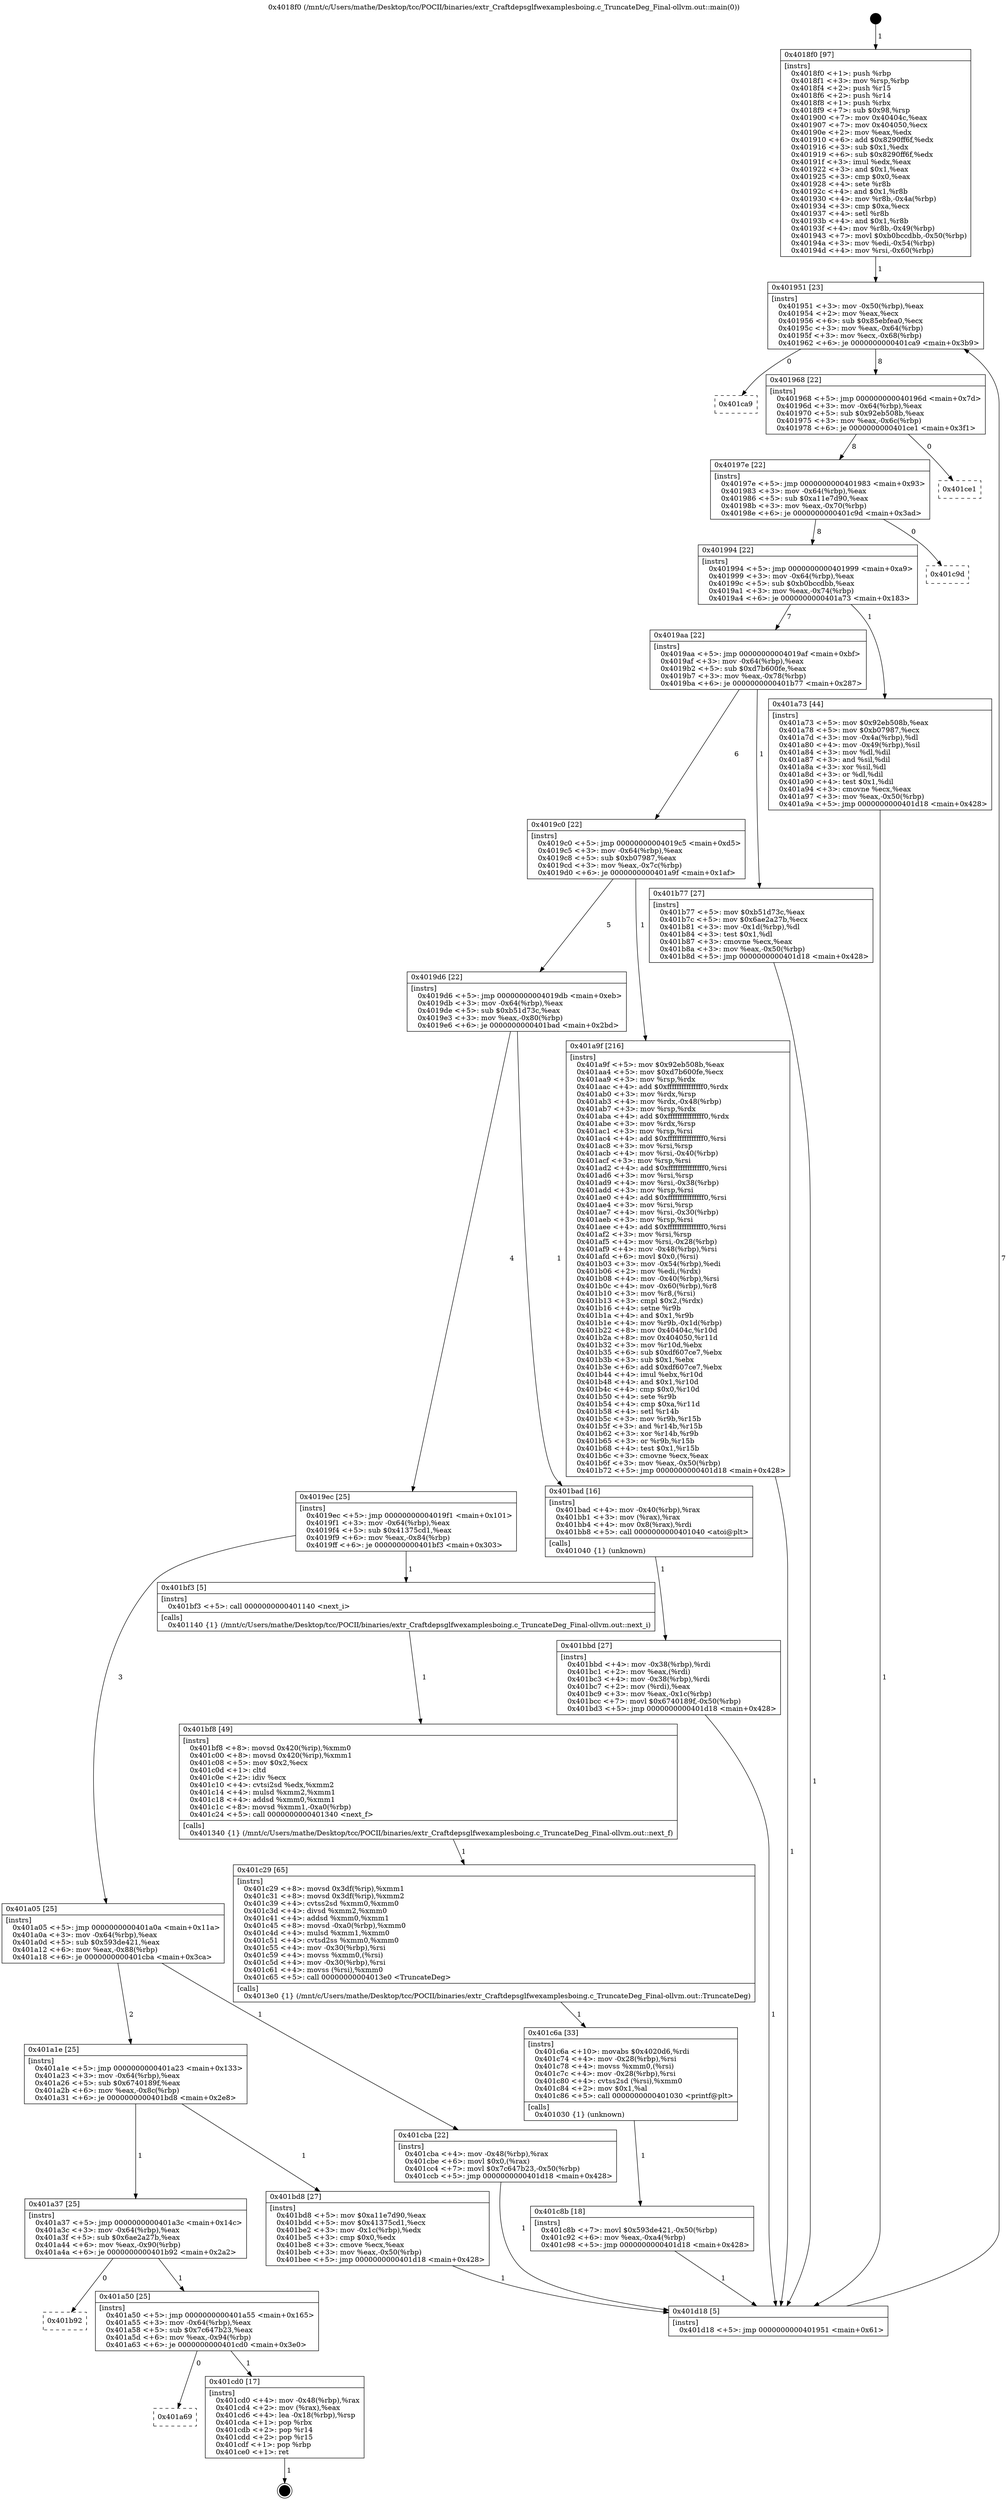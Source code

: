 digraph "0x4018f0" {
  label = "0x4018f0 (/mnt/c/Users/mathe/Desktop/tcc/POCII/binaries/extr_Craftdepsglfwexamplesboing.c_TruncateDeg_Final-ollvm.out::main(0))"
  labelloc = "t"
  node[shape=record]

  Entry [label="",width=0.3,height=0.3,shape=circle,fillcolor=black,style=filled]
  "0x401951" [label="{
     0x401951 [23]\l
     | [instrs]\l
     &nbsp;&nbsp;0x401951 \<+3\>: mov -0x50(%rbp),%eax\l
     &nbsp;&nbsp;0x401954 \<+2\>: mov %eax,%ecx\l
     &nbsp;&nbsp;0x401956 \<+6\>: sub $0x85ebfea0,%ecx\l
     &nbsp;&nbsp;0x40195c \<+3\>: mov %eax,-0x64(%rbp)\l
     &nbsp;&nbsp;0x40195f \<+3\>: mov %ecx,-0x68(%rbp)\l
     &nbsp;&nbsp;0x401962 \<+6\>: je 0000000000401ca9 \<main+0x3b9\>\l
  }"]
  "0x401ca9" [label="{
     0x401ca9\l
  }", style=dashed]
  "0x401968" [label="{
     0x401968 [22]\l
     | [instrs]\l
     &nbsp;&nbsp;0x401968 \<+5\>: jmp 000000000040196d \<main+0x7d\>\l
     &nbsp;&nbsp;0x40196d \<+3\>: mov -0x64(%rbp),%eax\l
     &nbsp;&nbsp;0x401970 \<+5\>: sub $0x92eb508b,%eax\l
     &nbsp;&nbsp;0x401975 \<+3\>: mov %eax,-0x6c(%rbp)\l
     &nbsp;&nbsp;0x401978 \<+6\>: je 0000000000401ce1 \<main+0x3f1\>\l
  }"]
  Exit [label="",width=0.3,height=0.3,shape=circle,fillcolor=black,style=filled,peripheries=2]
  "0x401ce1" [label="{
     0x401ce1\l
  }", style=dashed]
  "0x40197e" [label="{
     0x40197e [22]\l
     | [instrs]\l
     &nbsp;&nbsp;0x40197e \<+5\>: jmp 0000000000401983 \<main+0x93\>\l
     &nbsp;&nbsp;0x401983 \<+3\>: mov -0x64(%rbp),%eax\l
     &nbsp;&nbsp;0x401986 \<+5\>: sub $0xa11e7d90,%eax\l
     &nbsp;&nbsp;0x40198b \<+3\>: mov %eax,-0x70(%rbp)\l
     &nbsp;&nbsp;0x40198e \<+6\>: je 0000000000401c9d \<main+0x3ad\>\l
  }"]
  "0x401a69" [label="{
     0x401a69\l
  }", style=dashed]
  "0x401c9d" [label="{
     0x401c9d\l
  }", style=dashed]
  "0x401994" [label="{
     0x401994 [22]\l
     | [instrs]\l
     &nbsp;&nbsp;0x401994 \<+5\>: jmp 0000000000401999 \<main+0xa9\>\l
     &nbsp;&nbsp;0x401999 \<+3\>: mov -0x64(%rbp),%eax\l
     &nbsp;&nbsp;0x40199c \<+5\>: sub $0xb0bccdbb,%eax\l
     &nbsp;&nbsp;0x4019a1 \<+3\>: mov %eax,-0x74(%rbp)\l
     &nbsp;&nbsp;0x4019a4 \<+6\>: je 0000000000401a73 \<main+0x183\>\l
  }"]
  "0x401cd0" [label="{
     0x401cd0 [17]\l
     | [instrs]\l
     &nbsp;&nbsp;0x401cd0 \<+4\>: mov -0x48(%rbp),%rax\l
     &nbsp;&nbsp;0x401cd4 \<+2\>: mov (%rax),%eax\l
     &nbsp;&nbsp;0x401cd6 \<+4\>: lea -0x18(%rbp),%rsp\l
     &nbsp;&nbsp;0x401cda \<+1\>: pop %rbx\l
     &nbsp;&nbsp;0x401cdb \<+2\>: pop %r14\l
     &nbsp;&nbsp;0x401cdd \<+2\>: pop %r15\l
     &nbsp;&nbsp;0x401cdf \<+1\>: pop %rbp\l
     &nbsp;&nbsp;0x401ce0 \<+1\>: ret\l
  }"]
  "0x401a73" [label="{
     0x401a73 [44]\l
     | [instrs]\l
     &nbsp;&nbsp;0x401a73 \<+5\>: mov $0x92eb508b,%eax\l
     &nbsp;&nbsp;0x401a78 \<+5\>: mov $0xb07987,%ecx\l
     &nbsp;&nbsp;0x401a7d \<+3\>: mov -0x4a(%rbp),%dl\l
     &nbsp;&nbsp;0x401a80 \<+4\>: mov -0x49(%rbp),%sil\l
     &nbsp;&nbsp;0x401a84 \<+3\>: mov %dl,%dil\l
     &nbsp;&nbsp;0x401a87 \<+3\>: and %sil,%dil\l
     &nbsp;&nbsp;0x401a8a \<+3\>: xor %sil,%dl\l
     &nbsp;&nbsp;0x401a8d \<+3\>: or %dl,%dil\l
     &nbsp;&nbsp;0x401a90 \<+4\>: test $0x1,%dil\l
     &nbsp;&nbsp;0x401a94 \<+3\>: cmovne %ecx,%eax\l
     &nbsp;&nbsp;0x401a97 \<+3\>: mov %eax,-0x50(%rbp)\l
     &nbsp;&nbsp;0x401a9a \<+5\>: jmp 0000000000401d18 \<main+0x428\>\l
  }"]
  "0x4019aa" [label="{
     0x4019aa [22]\l
     | [instrs]\l
     &nbsp;&nbsp;0x4019aa \<+5\>: jmp 00000000004019af \<main+0xbf\>\l
     &nbsp;&nbsp;0x4019af \<+3\>: mov -0x64(%rbp),%eax\l
     &nbsp;&nbsp;0x4019b2 \<+5\>: sub $0xd7b600fe,%eax\l
     &nbsp;&nbsp;0x4019b7 \<+3\>: mov %eax,-0x78(%rbp)\l
     &nbsp;&nbsp;0x4019ba \<+6\>: je 0000000000401b77 \<main+0x287\>\l
  }"]
  "0x401d18" [label="{
     0x401d18 [5]\l
     | [instrs]\l
     &nbsp;&nbsp;0x401d18 \<+5\>: jmp 0000000000401951 \<main+0x61\>\l
  }"]
  "0x4018f0" [label="{
     0x4018f0 [97]\l
     | [instrs]\l
     &nbsp;&nbsp;0x4018f0 \<+1\>: push %rbp\l
     &nbsp;&nbsp;0x4018f1 \<+3\>: mov %rsp,%rbp\l
     &nbsp;&nbsp;0x4018f4 \<+2\>: push %r15\l
     &nbsp;&nbsp;0x4018f6 \<+2\>: push %r14\l
     &nbsp;&nbsp;0x4018f8 \<+1\>: push %rbx\l
     &nbsp;&nbsp;0x4018f9 \<+7\>: sub $0x98,%rsp\l
     &nbsp;&nbsp;0x401900 \<+7\>: mov 0x40404c,%eax\l
     &nbsp;&nbsp;0x401907 \<+7\>: mov 0x404050,%ecx\l
     &nbsp;&nbsp;0x40190e \<+2\>: mov %eax,%edx\l
     &nbsp;&nbsp;0x401910 \<+6\>: add $0x8290ff6f,%edx\l
     &nbsp;&nbsp;0x401916 \<+3\>: sub $0x1,%edx\l
     &nbsp;&nbsp;0x401919 \<+6\>: sub $0x8290ff6f,%edx\l
     &nbsp;&nbsp;0x40191f \<+3\>: imul %edx,%eax\l
     &nbsp;&nbsp;0x401922 \<+3\>: and $0x1,%eax\l
     &nbsp;&nbsp;0x401925 \<+3\>: cmp $0x0,%eax\l
     &nbsp;&nbsp;0x401928 \<+4\>: sete %r8b\l
     &nbsp;&nbsp;0x40192c \<+4\>: and $0x1,%r8b\l
     &nbsp;&nbsp;0x401930 \<+4\>: mov %r8b,-0x4a(%rbp)\l
     &nbsp;&nbsp;0x401934 \<+3\>: cmp $0xa,%ecx\l
     &nbsp;&nbsp;0x401937 \<+4\>: setl %r8b\l
     &nbsp;&nbsp;0x40193b \<+4\>: and $0x1,%r8b\l
     &nbsp;&nbsp;0x40193f \<+4\>: mov %r8b,-0x49(%rbp)\l
     &nbsp;&nbsp;0x401943 \<+7\>: movl $0xb0bccdbb,-0x50(%rbp)\l
     &nbsp;&nbsp;0x40194a \<+3\>: mov %edi,-0x54(%rbp)\l
     &nbsp;&nbsp;0x40194d \<+4\>: mov %rsi,-0x60(%rbp)\l
  }"]
  "0x401a50" [label="{
     0x401a50 [25]\l
     | [instrs]\l
     &nbsp;&nbsp;0x401a50 \<+5\>: jmp 0000000000401a55 \<main+0x165\>\l
     &nbsp;&nbsp;0x401a55 \<+3\>: mov -0x64(%rbp),%eax\l
     &nbsp;&nbsp;0x401a58 \<+5\>: sub $0x7c647b23,%eax\l
     &nbsp;&nbsp;0x401a5d \<+6\>: mov %eax,-0x94(%rbp)\l
     &nbsp;&nbsp;0x401a63 \<+6\>: je 0000000000401cd0 \<main+0x3e0\>\l
  }"]
  "0x401b77" [label="{
     0x401b77 [27]\l
     | [instrs]\l
     &nbsp;&nbsp;0x401b77 \<+5\>: mov $0xb51d73c,%eax\l
     &nbsp;&nbsp;0x401b7c \<+5\>: mov $0x6ae2a27b,%ecx\l
     &nbsp;&nbsp;0x401b81 \<+3\>: mov -0x1d(%rbp),%dl\l
     &nbsp;&nbsp;0x401b84 \<+3\>: test $0x1,%dl\l
     &nbsp;&nbsp;0x401b87 \<+3\>: cmovne %ecx,%eax\l
     &nbsp;&nbsp;0x401b8a \<+3\>: mov %eax,-0x50(%rbp)\l
     &nbsp;&nbsp;0x401b8d \<+5\>: jmp 0000000000401d18 \<main+0x428\>\l
  }"]
  "0x4019c0" [label="{
     0x4019c0 [22]\l
     | [instrs]\l
     &nbsp;&nbsp;0x4019c0 \<+5\>: jmp 00000000004019c5 \<main+0xd5\>\l
     &nbsp;&nbsp;0x4019c5 \<+3\>: mov -0x64(%rbp),%eax\l
     &nbsp;&nbsp;0x4019c8 \<+5\>: sub $0xb07987,%eax\l
     &nbsp;&nbsp;0x4019cd \<+3\>: mov %eax,-0x7c(%rbp)\l
     &nbsp;&nbsp;0x4019d0 \<+6\>: je 0000000000401a9f \<main+0x1af\>\l
  }"]
  "0x401b92" [label="{
     0x401b92\l
  }", style=dashed]
  "0x401a9f" [label="{
     0x401a9f [216]\l
     | [instrs]\l
     &nbsp;&nbsp;0x401a9f \<+5\>: mov $0x92eb508b,%eax\l
     &nbsp;&nbsp;0x401aa4 \<+5\>: mov $0xd7b600fe,%ecx\l
     &nbsp;&nbsp;0x401aa9 \<+3\>: mov %rsp,%rdx\l
     &nbsp;&nbsp;0x401aac \<+4\>: add $0xfffffffffffffff0,%rdx\l
     &nbsp;&nbsp;0x401ab0 \<+3\>: mov %rdx,%rsp\l
     &nbsp;&nbsp;0x401ab3 \<+4\>: mov %rdx,-0x48(%rbp)\l
     &nbsp;&nbsp;0x401ab7 \<+3\>: mov %rsp,%rdx\l
     &nbsp;&nbsp;0x401aba \<+4\>: add $0xfffffffffffffff0,%rdx\l
     &nbsp;&nbsp;0x401abe \<+3\>: mov %rdx,%rsp\l
     &nbsp;&nbsp;0x401ac1 \<+3\>: mov %rsp,%rsi\l
     &nbsp;&nbsp;0x401ac4 \<+4\>: add $0xfffffffffffffff0,%rsi\l
     &nbsp;&nbsp;0x401ac8 \<+3\>: mov %rsi,%rsp\l
     &nbsp;&nbsp;0x401acb \<+4\>: mov %rsi,-0x40(%rbp)\l
     &nbsp;&nbsp;0x401acf \<+3\>: mov %rsp,%rsi\l
     &nbsp;&nbsp;0x401ad2 \<+4\>: add $0xfffffffffffffff0,%rsi\l
     &nbsp;&nbsp;0x401ad6 \<+3\>: mov %rsi,%rsp\l
     &nbsp;&nbsp;0x401ad9 \<+4\>: mov %rsi,-0x38(%rbp)\l
     &nbsp;&nbsp;0x401add \<+3\>: mov %rsp,%rsi\l
     &nbsp;&nbsp;0x401ae0 \<+4\>: add $0xfffffffffffffff0,%rsi\l
     &nbsp;&nbsp;0x401ae4 \<+3\>: mov %rsi,%rsp\l
     &nbsp;&nbsp;0x401ae7 \<+4\>: mov %rsi,-0x30(%rbp)\l
     &nbsp;&nbsp;0x401aeb \<+3\>: mov %rsp,%rsi\l
     &nbsp;&nbsp;0x401aee \<+4\>: add $0xfffffffffffffff0,%rsi\l
     &nbsp;&nbsp;0x401af2 \<+3\>: mov %rsi,%rsp\l
     &nbsp;&nbsp;0x401af5 \<+4\>: mov %rsi,-0x28(%rbp)\l
     &nbsp;&nbsp;0x401af9 \<+4\>: mov -0x48(%rbp),%rsi\l
     &nbsp;&nbsp;0x401afd \<+6\>: movl $0x0,(%rsi)\l
     &nbsp;&nbsp;0x401b03 \<+3\>: mov -0x54(%rbp),%edi\l
     &nbsp;&nbsp;0x401b06 \<+2\>: mov %edi,(%rdx)\l
     &nbsp;&nbsp;0x401b08 \<+4\>: mov -0x40(%rbp),%rsi\l
     &nbsp;&nbsp;0x401b0c \<+4\>: mov -0x60(%rbp),%r8\l
     &nbsp;&nbsp;0x401b10 \<+3\>: mov %r8,(%rsi)\l
     &nbsp;&nbsp;0x401b13 \<+3\>: cmpl $0x2,(%rdx)\l
     &nbsp;&nbsp;0x401b16 \<+4\>: setne %r9b\l
     &nbsp;&nbsp;0x401b1a \<+4\>: and $0x1,%r9b\l
     &nbsp;&nbsp;0x401b1e \<+4\>: mov %r9b,-0x1d(%rbp)\l
     &nbsp;&nbsp;0x401b22 \<+8\>: mov 0x40404c,%r10d\l
     &nbsp;&nbsp;0x401b2a \<+8\>: mov 0x404050,%r11d\l
     &nbsp;&nbsp;0x401b32 \<+3\>: mov %r10d,%ebx\l
     &nbsp;&nbsp;0x401b35 \<+6\>: sub $0xdf607ce7,%ebx\l
     &nbsp;&nbsp;0x401b3b \<+3\>: sub $0x1,%ebx\l
     &nbsp;&nbsp;0x401b3e \<+6\>: add $0xdf607ce7,%ebx\l
     &nbsp;&nbsp;0x401b44 \<+4\>: imul %ebx,%r10d\l
     &nbsp;&nbsp;0x401b48 \<+4\>: and $0x1,%r10d\l
     &nbsp;&nbsp;0x401b4c \<+4\>: cmp $0x0,%r10d\l
     &nbsp;&nbsp;0x401b50 \<+4\>: sete %r9b\l
     &nbsp;&nbsp;0x401b54 \<+4\>: cmp $0xa,%r11d\l
     &nbsp;&nbsp;0x401b58 \<+4\>: setl %r14b\l
     &nbsp;&nbsp;0x401b5c \<+3\>: mov %r9b,%r15b\l
     &nbsp;&nbsp;0x401b5f \<+3\>: and %r14b,%r15b\l
     &nbsp;&nbsp;0x401b62 \<+3\>: xor %r14b,%r9b\l
     &nbsp;&nbsp;0x401b65 \<+3\>: or %r9b,%r15b\l
     &nbsp;&nbsp;0x401b68 \<+4\>: test $0x1,%r15b\l
     &nbsp;&nbsp;0x401b6c \<+3\>: cmovne %ecx,%eax\l
     &nbsp;&nbsp;0x401b6f \<+3\>: mov %eax,-0x50(%rbp)\l
     &nbsp;&nbsp;0x401b72 \<+5\>: jmp 0000000000401d18 \<main+0x428\>\l
  }"]
  "0x4019d6" [label="{
     0x4019d6 [22]\l
     | [instrs]\l
     &nbsp;&nbsp;0x4019d6 \<+5\>: jmp 00000000004019db \<main+0xeb\>\l
     &nbsp;&nbsp;0x4019db \<+3\>: mov -0x64(%rbp),%eax\l
     &nbsp;&nbsp;0x4019de \<+5\>: sub $0xb51d73c,%eax\l
     &nbsp;&nbsp;0x4019e3 \<+3\>: mov %eax,-0x80(%rbp)\l
     &nbsp;&nbsp;0x4019e6 \<+6\>: je 0000000000401bad \<main+0x2bd\>\l
  }"]
  "0x401c8b" [label="{
     0x401c8b [18]\l
     | [instrs]\l
     &nbsp;&nbsp;0x401c8b \<+7\>: movl $0x593de421,-0x50(%rbp)\l
     &nbsp;&nbsp;0x401c92 \<+6\>: mov %eax,-0xa4(%rbp)\l
     &nbsp;&nbsp;0x401c98 \<+5\>: jmp 0000000000401d18 \<main+0x428\>\l
  }"]
  "0x401bad" [label="{
     0x401bad [16]\l
     | [instrs]\l
     &nbsp;&nbsp;0x401bad \<+4\>: mov -0x40(%rbp),%rax\l
     &nbsp;&nbsp;0x401bb1 \<+3\>: mov (%rax),%rax\l
     &nbsp;&nbsp;0x401bb4 \<+4\>: mov 0x8(%rax),%rdi\l
     &nbsp;&nbsp;0x401bb8 \<+5\>: call 0000000000401040 \<atoi@plt\>\l
     | [calls]\l
     &nbsp;&nbsp;0x401040 \{1\} (unknown)\l
  }"]
  "0x4019ec" [label="{
     0x4019ec [25]\l
     | [instrs]\l
     &nbsp;&nbsp;0x4019ec \<+5\>: jmp 00000000004019f1 \<main+0x101\>\l
     &nbsp;&nbsp;0x4019f1 \<+3\>: mov -0x64(%rbp),%eax\l
     &nbsp;&nbsp;0x4019f4 \<+5\>: sub $0x41375cd1,%eax\l
     &nbsp;&nbsp;0x4019f9 \<+6\>: mov %eax,-0x84(%rbp)\l
     &nbsp;&nbsp;0x4019ff \<+6\>: je 0000000000401bf3 \<main+0x303\>\l
  }"]
  "0x401bbd" [label="{
     0x401bbd [27]\l
     | [instrs]\l
     &nbsp;&nbsp;0x401bbd \<+4\>: mov -0x38(%rbp),%rdi\l
     &nbsp;&nbsp;0x401bc1 \<+2\>: mov %eax,(%rdi)\l
     &nbsp;&nbsp;0x401bc3 \<+4\>: mov -0x38(%rbp),%rdi\l
     &nbsp;&nbsp;0x401bc7 \<+2\>: mov (%rdi),%eax\l
     &nbsp;&nbsp;0x401bc9 \<+3\>: mov %eax,-0x1c(%rbp)\l
     &nbsp;&nbsp;0x401bcc \<+7\>: movl $0x6740189f,-0x50(%rbp)\l
     &nbsp;&nbsp;0x401bd3 \<+5\>: jmp 0000000000401d18 \<main+0x428\>\l
  }"]
  "0x401c6a" [label="{
     0x401c6a [33]\l
     | [instrs]\l
     &nbsp;&nbsp;0x401c6a \<+10\>: movabs $0x4020d6,%rdi\l
     &nbsp;&nbsp;0x401c74 \<+4\>: mov -0x28(%rbp),%rsi\l
     &nbsp;&nbsp;0x401c78 \<+4\>: movss %xmm0,(%rsi)\l
     &nbsp;&nbsp;0x401c7c \<+4\>: mov -0x28(%rbp),%rsi\l
     &nbsp;&nbsp;0x401c80 \<+4\>: cvtss2sd (%rsi),%xmm0\l
     &nbsp;&nbsp;0x401c84 \<+2\>: mov $0x1,%al\l
     &nbsp;&nbsp;0x401c86 \<+5\>: call 0000000000401030 \<printf@plt\>\l
     | [calls]\l
     &nbsp;&nbsp;0x401030 \{1\} (unknown)\l
  }"]
  "0x401bf3" [label="{
     0x401bf3 [5]\l
     | [instrs]\l
     &nbsp;&nbsp;0x401bf3 \<+5\>: call 0000000000401140 \<next_i\>\l
     | [calls]\l
     &nbsp;&nbsp;0x401140 \{1\} (/mnt/c/Users/mathe/Desktop/tcc/POCII/binaries/extr_Craftdepsglfwexamplesboing.c_TruncateDeg_Final-ollvm.out::next_i)\l
  }"]
  "0x401a05" [label="{
     0x401a05 [25]\l
     | [instrs]\l
     &nbsp;&nbsp;0x401a05 \<+5\>: jmp 0000000000401a0a \<main+0x11a\>\l
     &nbsp;&nbsp;0x401a0a \<+3\>: mov -0x64(%rbp),%eax\l
     &nbsp;&nbsp;0x401a0d \<+5\>: sub $0x593de421,%eax\l
     &nbsp;&nbsp;0x401a12 \<+6\>: mov %eax,-0x88(%rbp)\l
     &nbsp;&nbsp;0x401a18 \<+6\>: je 0000000000401cba \<main+0x3ca\>\l
  }"]
  "0x401c29" [label="{
     0x401c29 [65]\l
     | [instrs]\l
     &nbsp;&nbsp;0x401c29 \<+8\>: movsd 0x3df(%rip),%xmm1\l
     &nbsp;&nbsp;0x401c31 \<+8\>: movsd 0x3df(%rip),%xmm2\l
     &nbsp;&nbsp;0x401c39 \<+4\>: cvtss2sd %xmm0,%xmm0\l
     &nbsp;&nbsp;0x401c3d \<+4\>: divsd %xmm2,%xmm0\l
     &nbsp;&nbsp;0x401c41 \<+4\>: addsd %xmm0,%xmm1\l
     &nbsp;&nbsp;0x401c45 \<+8\>: movsd -0xa0(%rbp),%xmm0\l
     &nbsp;&nbsp;0x401c4d \<+4\>: mulsd %xmm1,%xmm0\l
     &nbsp;&nbsp;0x401c51 \<+4\>: cvtsd2ss %xmm0,%xmm0\l
     &nbsp;&nbsp;0x401c55 \<+4\>: mov -0x30(%rbp),%rsi\l
     &nbsp;&nbsp;0x401c59 \<+4\>: movss %xmm0,(%rsi)\l
     &nbsp;&nbsp;0x401c5d \<+4\>: mov -0x30(%rbp),%rsi\l
     &nbsp;&nbsp;0x401c61 \<+4\>: movss (%rsi),%xmm0\l
     &nbsp;&nbsp;0x401c65 \<+5\>: call 00000000004013e0 \<TruncateDeg\>\l
     | [calls]\l
     &nbsp;&nbsp;0x4013e0 \{1\} (/mnt/c/Users/mathe/Desktop/tcc/POCII/binaries/extr_Craftdepsglfwexamplesboing.c_TruncateDeg_Final-ollvm.out::TruncateDeg)\l
  }"]
  "0x401cba" [label="{
     0x401cba [22]\l
     | [instrs]\l
     &nbsp;&nbsp;0x401cba \<+4\>: mov -0x48(%rbp),%rax\l
     &nbsp;&nbsp;0x401cbe \<+6\>: movl $0x0,(%rax)\l
     &nbsp;&nbsp;0x401cc4 \<+7\>: movl $0x7c647b23,-0x50(%rbp)\l
     &nbsp;&nbsp;0x401ccb \<+5\>: jmp 0000000000401d18 \<main+0x428\>\l
  }"]
  "0x401a1e" [label="{
     0x401a1e [25]\l
     | [instrs]\l
     &nbsp;&nbsp;0x401a1e \<+5\>: jmp 0000000000401a23 \<main+0x133\>\l
     &nbsp;&nbsp;0x401a23 \<+3\>: mov -0x64(%rbp),%eax\l
     &nbsp;&nbsp;0x401a26 \<+5\>: sub $0x6740189f,%eax\l
     &nbsp;&nbsp;0x401a2b \<+6\>: mov %eax,-0x8c(%rbp)\l
     &nbsp;&nbsp;0x401a31 \<+6\>: je 0000000000401bd8 \<main+0x2e8\>\l
  }"]
  "0x401bf8" [label="{
     0x401bf8 [49]\l
     | [instrs]\l
     &nbsp;&nbsp;0x401bf8 \<+8\>: movsd 0x420(%rip),%xmm0\l
     &nbsp;&nbsp;0x401c00 \<+8\>: movsd 0x420(%rip),%xmm1\l
     &nbsp;&nbsp;0x401c08 \<+5\>: mov $0x2,%ecx\l
     &nbsp;&nbsp;0x401c0d \<+1\>: cltd\l
     &nbsp;&nbsp;0x401c0e \<+2\>: idiv %ecx\l
     &nbsp;&nbsp;0x401c10 \<+4\>: cvtsi2sd %edx,%xmm2\l
     &nbsp;&nbsp;0x401c14 \<+4\>: mulsd %xmm2,%xmm1\l
     &nbsp;&nbsp;0x401c18 \<+4\>: addsd %xmm0,%xmm1\l
     &nbsp;&nbsp;0x401c1c \<+8\>: movsd %xmm1,-0xa0(%rbp)\l
     &nbsp;&nbsp;0x401c24 \<+5\>: call 0000000000401340 \<next_f\>\l
     | [calls]\l
     &nbsp;&nbsp;0x401340 \{1\} (/mnt/c/Users/mathe/Desktop/tcc/POCII/binaries/extr_Craftdepsglfwexamplesboing.c_TruncateDeg_Final-ollvm.out::next_f)\l
  }"]
  "0x401bd8" [label="{
     0x401bd8 [27]\l
     | [instrs]\l
     &nbsp;&nbsp;0x401bd8 \<+5\>: mov $0xa11e7d90,%eax\l
     &nbsp;&nbsp;0x401bdd \<+5\>: mov $0x41375cd1,%ecx\l
     &nbsp;&nbsp;0x401be2 \<+3\>: mov -0x1c(%rbp),%edx\l
     &nbsp;&nbsp;0x401be5 \<+3\>: cmp $0x0,%edx\l
     &nbsp;&nbsp;0x401be8 \<+3\>: cmove %ecx,%eax\l
     &nbsp;&nbsp;0x401beb \<+3\>: mov %eax,-0x50(%rbp)\l
     &nbsp;&nbsp;0x401bee \<+5\>: jmp 0000000000401d18 \<main+0x428\>\l
  }"]
  "0x401a37" [label="{
     0x401a37 [25]\l
     | [instrs]\l
     &nbsp;&nbsp;0x401a37 \<+5\>: jmp 0000000000401a3c \<main+0x14c\>\l
     &nbsp;&nbsp;0x401a3c \<+3\>: mov -0x64(%rbp),%eax\l
     &nbsp;&nbsp;0x401a3f \<+5\>: sub $0x6ae2a27b,%eax\l
     &nbsp;&nbsp;0x401a44 \<+6\>: mov %eax,-0x90(%rbp)\l
     &nbsp;&nbsp;0x401a4a \<+6\>: je 0000000000401b92 \<main+0x2a2\>\l
  }"]
  Entry -> "0x4018f0" [label=" 1"]
  "0x401951" -> "0x401ca9" [label=" 0"]
  "0x401951" -> "0x401968" [label=" 8"]
  "0x401cd0" -> Exit [label=" 1"]
  "0x401968" -> "0x401ce1" [label=" 0"]
  "0x401968" -> "0x40197e" [label=" 8"]
  "0x401a50" -> "0x401a69" [label=" 0"]
  "0x40197e" -> "0x401c9d" [label=" 0"]
  "0x40197e" -> "0x401994" [label=" 8"]
  "0x401a50" -> "0x401cd0" [label=" 1"]
  "0x401994" -> "0x401a73" [label=" 1"]
  "0x401994" -> "0x4019aa" [label=" 7"]
  "0x401a73" -> "0x401d18" [label=" 1"]
  "0x4018f0" -> "0x401951" [label=" 1"]
  "0x401d18" -> "0x401951" [label=" 7"]
  "0x401a37" -> "0x401a50" [label=" 1"]
  "0x4019aa" -> "0x401b77" [label=" 1"]
  "0x4019aa" -> "0x4019c0" [label=" 6"]
  "0x401a37" -> "0x401b92" [label=" 0"]
  "0x4019c0" -> "0x401a9f" [label=" 1"]
  "0x4019c0" -> "0x4019d6" [label=" 5"]
  "0x401a9f" -> "0x401d18" [label=" 1"]
  "0x401b77" -> "0x401d18" [label=" 1"]
  "0x401cba" -> "0x401d18" [label=" 1"]
  "0x4019d6" -> "0x401bad" [label=" 1"]
  "0x4019d6" -> "0x4019ec" [label=" 4"]
  "0x401bad" -> "0x401bbd" [label=" 1"]
  "0x401bbd" -> "0x401d18" [label=" 1"]
  "0x401c8b" -> "0x401d18" [label=" 1"]
  "0x4019ec" -> "0x401bf3" [label=" 1"]
  "0x4019ec" -> "0x401a05" [label=" 3"]
  "0x401c6a" -> "0x401c8b" [label=" 1"]
  "0x401a05" -> "0x401cba" [label=" 1"]
  "0x401a05" -> "0x401a1e" [label=" 2"]
  "0x401c29" -> "0x401c6a" [label=" 1"]
  "0x401a1e" -> "0x401bd8" [label=" 1"]
  "0x401a1e" -> "0x401a37" [label=" 1"]
  "0x401bd8" -> "0x401d18" [label=" 1"]
  "0x401bf3" -> "0x401bf8" [label=" 1"]
  "0x401bf8" -> "0x401c29" [label=" 1"]
}
